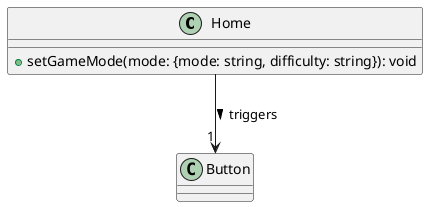 
@startuml
class Home {
    +setGameMode(mode: {mode: string, difficulty: string}): void
}

Home --> "1" Button : triggers >
@enduml
